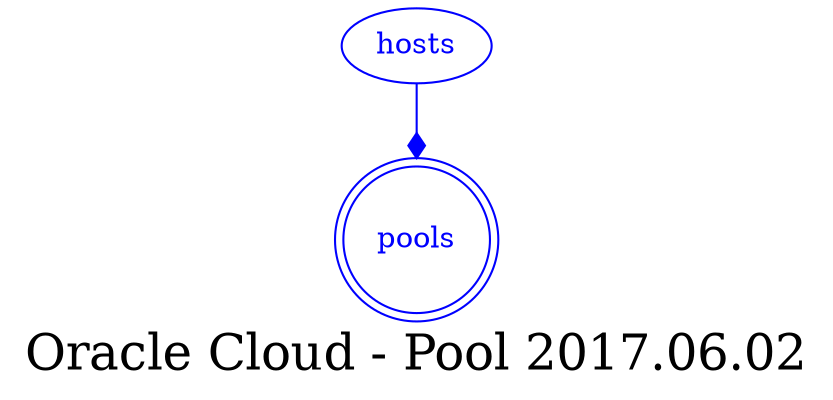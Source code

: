 digraph LexiconGraph {
graph[label="Oracle Cloud - Pool 2017.06.02", fontsize=24]
splines=true
"pools" [color=blue, fontcolor=blue, shape=doublecircle]
"hosts" -> "pools" [color=blue, fontcolor=blue, arrowhead=diamond, arrowtail=none]
"hosts" [color=blue, fontcolor=blue, shape=ellipse]
}
